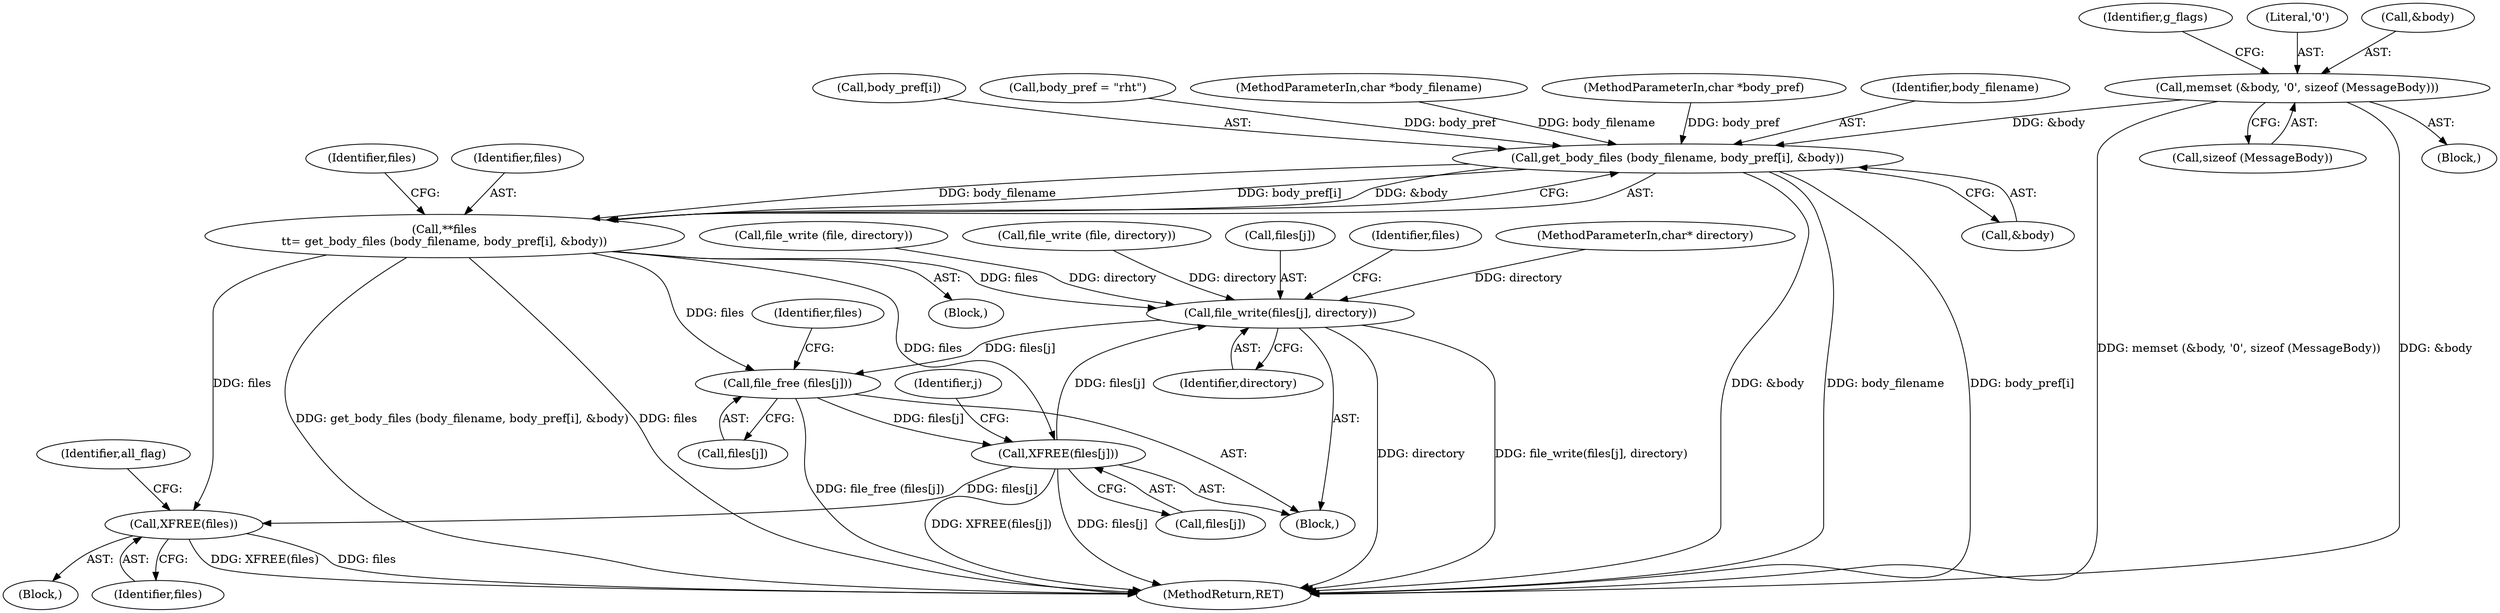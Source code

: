 digraph "0_tnef_8dccf79857ceeb7a6d3e42c1e762e7b865d5344d_1@API" {
"1000135" [label="(Call,memset (&body, '\0', sizeof (MessageBody)))"];
"1000364" [label="(Call,get_body_files (body_filename, body_pref[i], &body))"];
"1000362" [label="(Call,**files\n\t\t= get_body_files (body_filename, body_pref[i], &body))"];
"1000385" [label="(Call,file_write(files[j], directory))"];
"1000390" [label="(Call,file_free (files[j]))"];
"1000394" [label="(Call,XFREE(files[j]))"];
"1000398" [label="(Call,XFREE(files))"];
"1000385" [label="(Call,file_write(files[j], directory))"];
"1000366" [label="(Call,body_pref[i])"];
"1000321" [label="(Call,file_write (file, directory))"];
"1000372" [label="(Identifier,files)"];
"1000389" [label="(Identifier,directory)"];
"1000390" [label="(Call,file_free (files[j]))"];
"1000383" [label="(Identifier,j)"];
"1000399" [label="(Identifier,files)"];
"1000115" [label="(Block,)"];
"1000386" [label="(Call,files[j])"];
"1000142" [label="(Identifier,g_flags)"];
"1000369" [label="(Call,&body)"];
"1000138" [label="(Literal,'\0')"];
"1000395" [label="(Call,files[j])"];
"1000392" [label="(Identifier,files)"];
"1000364" [label="(Call,get_body_files (body_filename, body_pref[i], &body))"];
"1000402" [label="(Identifier,all_flag)"];
"1000363" [label="(Identifier,files)"];
"1000135" [label="(Call,memset (&body, '\0', sizeof (MessageBody)))"];
"1000384" [label="(Block,)"];
"1000351" [label="(Call,body_pref = \"rht\")"];
"1000112" [label="(MethodParameterIn,char *body_filename)"];
"1000111" [label="(MethodParameterIn,char* directory)"];
"1000139" [label="(Call,sizeof (MessageBody))"];
"1000373" [label="(Block,)"];
"1000362" [label="(Call,**files\n\t\t= get_body_files (body_filename, body_pref[i], &body))"];
"1000113" [label="(MethodParameterIn,char *body_pref)"];
"1000365" [label="(Identifier,body_filename)"];
"1000398" [label="(Call,XFREE(files))"];
"1000360" [label="(Block,)"];
"1000448" [label="(MethodReturn,RET)"];
"1000188" [label="(Call,file_write (file, directory))"];
"1000396" [label="(Identifier,files)"];
"1000394" [label="(Call,XFREE(files[j]))"];
"1000391" [label="(Call,files[j])"];
"1000136" [label="(Call,&body)"];
"1000135" -> "1000115"  [label="AST: "];
"1000135" -> "1000139"  [label="CFG: "];
"1000136" -> "1000135"  [label="AST: "];
"1000138" -> "1000135"  [label="AST: "];
"1000139" -> "1000135"  [label="AST: "];
"1000142" -> "1000135"  [label="CFG: "];
"1000135" -> "1000448"  [label="DDG: memset (&body, '\0', sizeof (MessageBody))"];
"1000135" -> "1000448"  [label="DDG: &body"];
"1000135" -> "1000364"  [label="DDG: &body"];
"1000364" -> "1000362"  [label="AST: "];
"1000364" -> "1000369"  [label="CFG: "];
"1000365" -> "1000364"  [label="AST: "];
"1000366" -> "1000364"  [label="AST: "];
"1000369" -> "1000364"  [label="AST: "];
"1000362" -> "1000364"  [label="CFG: "];
"1000364" -> "1000448"  [label="DDG: &body"];
"1000364" -> "1000448"  [label="DDG: body_filename"];
"1000364" -> "1000448"  [label="DDG: body_pref[i]"];
"1000364" -> "1000362"  [label="DDG: body_filename"];
"1000364" -> "1000362"  [label="DDG: body_pref[i]"];
"1000364" -> "1000362"  [label="DDG: &body"];
"1000112" -> "1000364"  [label="DDG: body_filename"];
"1000351" -> "1000364"  [label="DDG: body_pref"];
"1000113" -> "1000364"  [label="DDG: body_pref"];
"1000362" -> "1000360"  [label="AST: "];
"1000363" -> "1000362"  [label="AST: "];
"1000372" -> "1000362"  [label="CFG: "];
"1000362" -> "1000448"  [label="DDG: get_body_files (body_filename, body_pref[i], &body)"];
"1000362" -> "1000448"  [label="DDG: files"];
"1000362" -> "1000385"  [label="DDG: files"];
"1000362" -> "1000390"  [label="DDG: files"];
"1000362" -> "1000394"  [label="DDG: files"];
"1000362" -> "1000398"  [label="DDG: files"];
"1000385" -> "1000384"  [label="AST: "];
"1000385" -> "1000389"  [label="CFG: "];
"1000386" -> "1000385"  [label="AST: "];
"1000389" -> "1000385"  [label="AST: "];
"1000392" -> "1000385"  [label="CFG: "];
"1000385" -> "1000448"  [label="DDG: directory"];
"1000385" -> "1000448"  [label="DDG: file_write(files[j], directory)"];
"1000394" -> "1000385"  [label="DDG: files[j]"];
"1000188" -> "1000385"  [label="DDG: directory"];
"1000321" -> "1000385"  [label="DDG: directory"];
"1000111" -> "1000385"  [label="DDG: directory"];
"1000385" -> "1000390"  [label="DDG: files[j]"];
"1000390" -> "1000384"  [label="AST: "];
"1000390" -> "1000391"  [label="CFG: "];
"1000391" -> "1000390"  [label="AST: "];
"1000396" -> "1000390"  [label="CFG: "];
"1000390" -> "1000448"  [label="DDG: file_free (files[j])"];
"1000390" -> "1000394"  [label="DDG: files[j]"];
"1000394" -> "1000384"  [label="AST: "];
"1000394" -> "1000395"  [label="CFG: "];
"1000395" -> "1000394"  [label="AST: "];
"1000383" -> "1000394"  [label="CFG: "];
"1000394" -> "1000448"  [label="DDG: XFREE(files[j])"];
"1000394" -> "1000448"  [label="DDG: files[j]"];
"1000394" -> "1000398"  [label="DDG: files[j]"];
"1000398" -> "1000373"  [label="AST: "];
"1000398" -> "1000399"  [label="CFG: "];
"1000399" -> "1000398"  [label="AST: "];
"1000402" -> "1000398"  [label="CFG: "];
"1000398" -> "1000448"  [label="DDG: XFREE(files)"];
"1000398" -> "1000448"  [label="DDG: files"];
}
